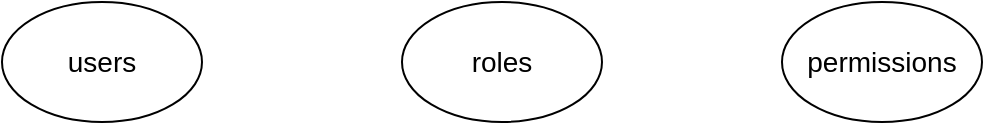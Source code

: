 <mxfile>
    <diagram id="zEaie7meS5maOumZ_bkA" name="Page-1">
        <mxGraphModel dx="-844" dy="312" grid="1" gridSize="10" guides="1" tooltips="1" connect="1" arrows="1" fold="1" page="0" pageScale="1" pageWidth="850" pageHeight="1100" math="0" shadow="0">
            <root>
                <mxCell id="0"/>
                <mxCell id="1" parent="0"/>
                <mxCell id="154" value="&lt;font style=&quot;font-size: 14px;&quot;&gt;users&lt;/font&gt;" style="ellipse;whiteSpace=wrap;html=1;" parent="1" vertex="1">
                    <mxGeometry x="1680" y="740" width="100" height="60" as="geometry"/>
                </mxCell>
                <mxCell id="155" value="&lt;font style=&quot;font-size: 14px;&quot;&gt;roles&lt;/font&gt;" style="ellipse;whiteSpace=wrap;html=1;" parent="1" vertex="1">
                    <mxGeometry x="1880" y="740" width="100" height="60" as="geometry"/>
                </mxCell>
                <mxCell id="156" value="&lt;span style=&quot;font-size: 14px;&quot;&gt;permissions&lt;/span&gt;" style="ellipse;whiteSpace=wrap;html=1;" parent="1" vertex="1">
                    <mxGeometry x="2070" y="740" width="100" height="60" as="geometry"/>
                </mxCell>
            </root>
        </mxGraphModel>
    </diagram>
</mxfile>